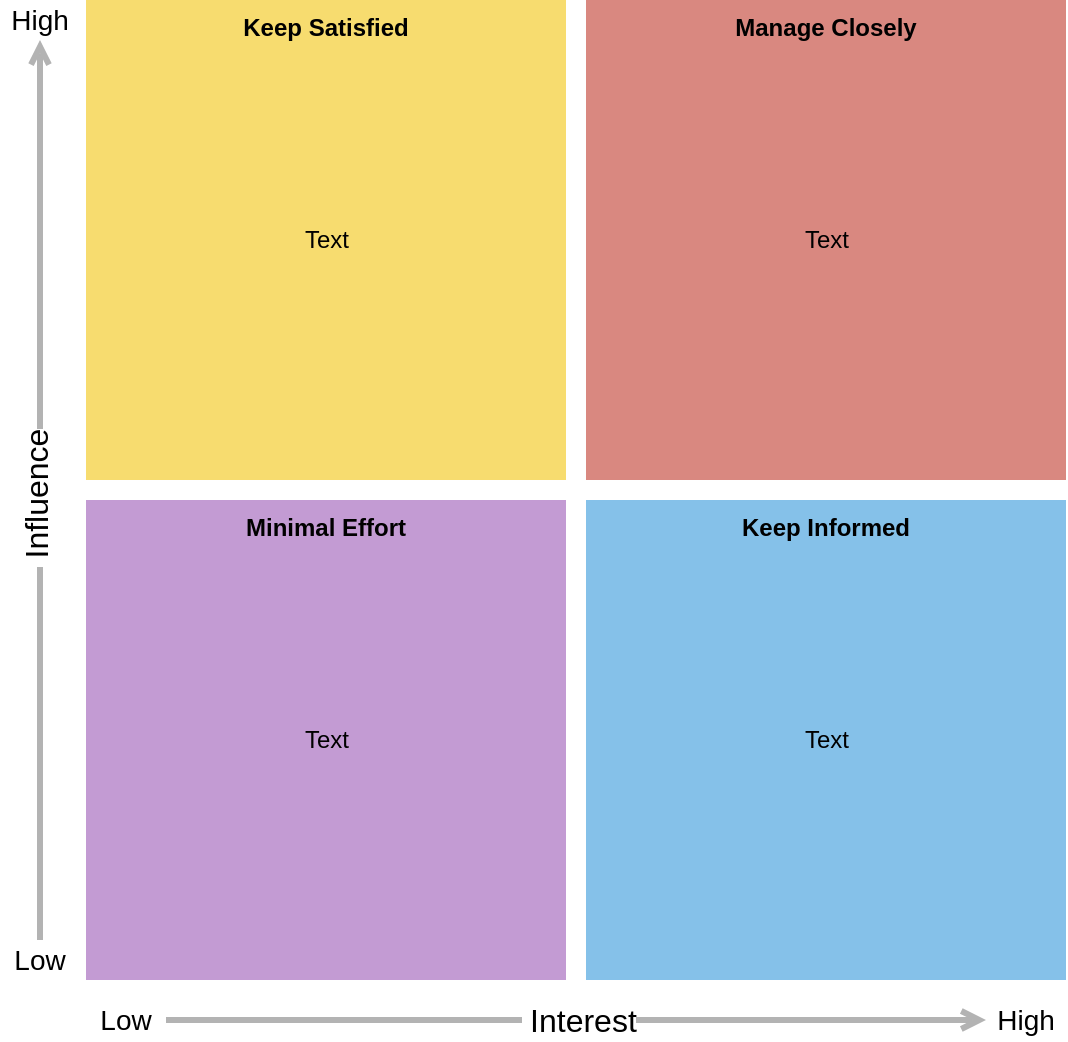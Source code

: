 <mxfile version="27.0.6">
  <diagram name="Page-1" id="RmtfrUNqZ7K-smlCBy2R">
    <mxGraphModel dx="1425" dy="766" grid="1" gridSize="10" guides="1" tooltips="1" connect="1" arrows="1" fold="1" page="1" pageScale="1" pageWidth="850" pageHeight="1100" math="0" shadow="0">
      <root>
        <mxCell id="0" />
        <mxCell id="1" parent="0" />
        <mxCell id="Ej3PRb3CKJjWQGK5sSww-1" value="&lt;b&gt;Keep Satisfied&lt;/b&gt;" style="whiteSpace=wrap;html=1;aspect=fixed;shadow=0;strokeColor=none;fillColor=light-dark(#F7DC6F,#F7DC6F);verticalAlign=top;align=center;" parent="1" vertex="1">
          <mxGeometry x="202" y="260" width="240" height="240" as="geometry" />
        </mxCell>
        <mxCell id="Ej3PRb3CKJjWQGK5sSww-2" value="&lt;b&gt;&lt;font&gt;Manage Closely&lt;/font&gt;&lt;/b&gt;" style="whiteSpace=wrap;html=1;aspect=fixed;shadow=0;strokeColor=none;fillColor=light-dark(#D98880,#AF6D67);verticalAlign=top;align=center;" parent="1" vertex="1">
          <mxGeometry x="452" y="260" width="240" height="240" as="geometry" />
        </mxCell>
        <mxCell id="Ej3PRb3CKJjWQGK5sSww-3" value="&lt;b&gt;Keep Informed&lt;/b&gt;" style="whiteSpace=wrap;html=1;aspect=fixed;shadow=0;strokeColor=none;fillColor=light-dark(#85C1E9,#85C1E9);verticalAlign=top;" parent="1" vertex="1">
          <mxGeometry x="452" y="510" width="240" height="240" as="geometry" />
        </mxCell>
        <mxCell id="Ej3PRb3CKJjWQGK5sSww-4" value="&lt;b&gt;Minimal Effort&lt;/b&gt;" style="whiteSpace=wrap;html=1;aspect=fixed;shadow=0;strokeColor=none;fillColor=light-dark(#C39BD3,#C39BD3);verticalAlign=top;" parent="1" vertex="1">
          <mxGeometry x="202" y="510" width="240" height="240" as="geometry" />
        </mxCell>
        <mxCell id="Ej3PRb3CKJjWQGK5sSww-5" style="edgeStyle=orthogonalEdgeStyle;rounded=0;orthogonalLoop=1;jettySize=auto;html=1;entryX=0;entryY=0.5;entryDx=0;entryDy=0;shadow=0;endArrow=open;endFill=0;strokeColor=#B3B3B3;strokeWidth=3;fontSize=14;" parent="1" source="Ej3PRb3CKJjWQGK5sSww-7" target="Ej3PRb3CKJjWQGK5sSww-8" edge="1">
          <mxGeometry relative="1" as="geometry" />
        </mxCell>
        <mxCell id="Ej3PRb3CKJjWQGK5sSww-6" value="&amp;nbsp;Interest" style="edgeLabel;html=1;align=center;verticalAlign=middle;resizable=0;points=[];fontSize=16;" parent="Ej3PRb3CKJjWQGK5sSww-5" vertex="1" connectable="0">
          <mxGeometry x="0.003" relative="1" as="geometry">
            <mxPoint as="offset" />
          </mxGeometry>
        </mxCell>
        <mxCell id="Ej3PRb3CKJjWQGK5sSww-7" value="Low" style="text;html=1;strokeColor=none;fillColor=none;align=center;verticalAlign=middle;whiteSpace=wrap;rounded=0;shadow=0;glass=0;sketch=0;fontSize=14;" parent="1" vertex="1">
          <mxGeometry x="202" y="760" width="40" height="20" as="geometry" />
        </mxCell>
        <mxCell id="Ej3PRb3CKJjWQGK5sSww-8" value="High" style="text;html=1;strokeColor=none;fillColor=none;align=center;verticalAlign=middle;whiteSpace=wrap;rounded=0;shadow=0;glass=0;sketch=0;fontSize=14;" parent="1" vertex="1">
          <mxGeometry x="652" y="760" width="40" height="20" as="geometry" />
        </mxCell>
        <mxCell id="Ej3PRb3CKJjWQGK5sSww-9" style="edgeStyle=orthogonalEdgeStyle;rounded=0;orthogonalLoop=1;jettySize=auto;html=1;shadow=0;endArrow=open;endFill=0;strokeColor=#B3B3B3;strokeWidth=3;fontSize=14;entryX=0.5;entryY=1;entryDx=0;entryDy=0;" parent="1" source="Ej3PRb3CKJjWQGK5sSww-11" target="Ej3PRb3CKJjWQGK5sSww-12" edge="1">
          <mxGeometry relative="1" as="geometry">
            <mxPoint x="179" y="470" as="targetPoint" />
          </mxGeometry>
        </mxCell>
        <mxCell id="Ej3PRb3CKJjWQGK5sSww-10" value="&lt;font style=&quot;font-size: 16px;&quot;&gt;&amp;nbsp;Influence&lt;/font&gt;" style="edgeLabel;html=1;align=center;verticalAlign=middle;resizable=0;points=[];fontSize=12;horizontal=0;" parent="Ej3PRb3CKJjWQGK5sSww-9" vertex="1" connectable="0">
          <mxGeometry x="0.003" relative="1" as="geometry">
            <mxPoint x="-2" y="5" as="offset" />
          </mxGeometry>
        </mxCell>
        <mxCell id="Ej3PRb3CKJjWQGK5sSww-11" value="Low" style="text;html=1;strokeColor=none;fillColor=none;align=center;verticalAlign=middle;whiteSpace=wrap;rounded=0;shadow=0;glass=0;sketch=0;fontSize=14;" parent="1" vertex="1">
          <mxGeometry x="159" y="730" width="40" height="20" as="geometry" />
        </mxCell>
        <mxCell id="Ej3PRb3CKJjWQGK5sSww-12" value="High" style="text;html=1;strokeColor=none;fillColor=none;align=center;verticalAlign=middle;whiteSpace=wrap;rounded=0;shadow=0;glass=0;sketch=0;fontSize=14;" parent="1" vertex="1">
          <mxGeometry x="159" y="260" width="40" height="20" as="geometry" />
        </mxCell>
        <mxCell id="Ej3PRb3CKJjWQGK5sSww-15" value="" style="shape=image;html=1;verticalAlign=top;verticalLabelPosition=bottom;labelBackgroundColor=#ffffff;imageAspect=0;aspect=fixed;image=https://cdn1.iconfinder.com/data/icons/material-core/21/star-128.png;shadow=0;glass=0;strokeColor=#000000;fontSize=12;imageBorder=none;imageBackground=none;" parent="1" vertex="1">
          <mxGeometry x="652" y="270" width="30" height="30" as="geometry" />
        </mxCell>
        <mxCell id="361tub34u8833TSqqewl-2" value="Text" style="text;html=1;align=center;verticalAlign=middle;resizable=0;points=[];autosize=1;strokeColor=none;fillColor=none;" vertex="1" parent="1">
          <mxGeometry x="297" y="365" width="50" height="30" as="geometry" />
        </mxCell>
        <mxCell id="361tub34u8833TSqqewl-3" value="Text" style="text;html=1;align=center;verticalAlign=middle;resizable=0;points=[];autosize=1;strokeColor=none;fillColor=none;" vertex="1" parent="1">
          <mxGeometry x="547" y="365" width="50" height="30" as="geometry" />
        </mxCell>
        <mxCell id="361tub34u8833TSqqewl-4" value="Text" style="text;html=1;align=center;verticalAlign=middle;resizable=0;points=[];autosize=1;strokeColor=none;fillColor=none;" vertex="1" parent="1">
          <mxGeometry x="547" y="615" width="50" height="30" as="geometry" />
        </mxCell>
        <mxCell id="361tub34u8833TSqqewl-5" value="Text" style="text;html=1;align=center;verticalAlign=middle;resizable=0;points=[];autosize=1;strokeColor=none;fillColor=none;" vertex="1" parent="1">
          <mxGeometry x="297" y="615" width="50" height="30" as="geometry" />
        </mxCell>
      </root>
    </mxGraphModel>
  </diagram>
</mxfile>
